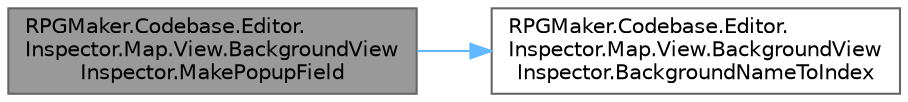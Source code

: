 digraph "RPGMaker.Codebase.Editor.Inspector.Map.View.BackgroundViewInspector.MakePopupField"
{
 // LATEX_PDF_SIZE
  bgcolor="transparent";
  edge [fontname=Helvetica,fontsize=10,labelfontname=Helvetica,labelfontsize=10];
  node [fontname=Helvetica,fontsize=10,shape=box,height=0.2,width=0.4];
  rankdir="LR";
  Node1 [id="Node000001",label="RPGMaker.Codebase.Editor.\lInspector.Map.View.BackgroundView\lInspector.MakePopupField",height=0.2,width=0.4,color="gray40", fillcolor="grey60", style="filled", fontcolor="black",tooltip="😁 ポップアップ・フィールド作れ"];
  Node1 -> Node2 [id="edge1_Node000001_Node000002",color="steelblue1",style="solid",tooltip=" "];
  Node2 [id="Node000002",label="RPGMaker.Codebase.Editor.\lInspector.Map.View.BackgroundView\lInspector.BackgroundNameToIndex",height=0.2,width=0.4,color="grey40", fillcolor="white", style="filled",URL="$d8/d7d/class_r_p_g_maker_1_1_codebase_1_1_editor_1_1_inspector_1_1_map_1_1_view_1_1_background_view_inspector.html#a901459823515c8544f9470608d11123d",tooltip="😁 背景の名前をプルダウンのIndexに変更する"];
}

